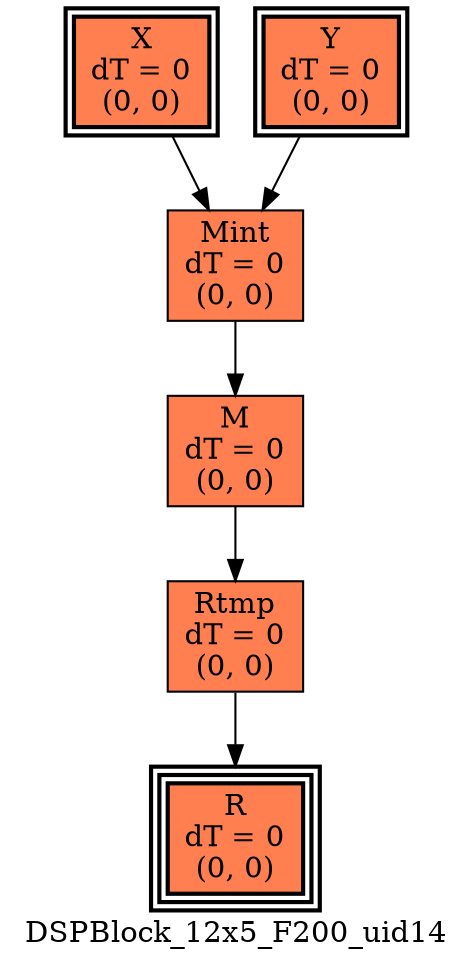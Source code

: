 digraph DSPBlock_12x5_F200_uid14
{
	//graph drawing options
	label=DSPBlock_12x5_F200_uid14;
	labelloc=bottom;
	labeljust=right;
	ratio=auto;
	nodesep=0.25;
	ranksep=0.5;

	//input/output signals of operator DSPBlock_12x5_F200_uid14
	X__DSPBlock_12x5_F200_uid14 [ label="X\ndT = 0\n(0, 0)", shape=box, color=black, style="bold, filled", fillcolor=coral, peripheries=2 ];
	Y__DSPBlock_12x5_F200_uid14 [ label="Y\ndT = 0\n(0, 0)", shape=box, color=black, style="bold, filled", fillcolor=coral, peripheries=2 ];
	R__DSPBlock_12x5_F200_uid14 [ label="R\ndT = 0\n(0, 0)", shape=box, color=black, style="bold, filled", fillcolor=coral, peripheries=3 ];
	{rank=same X__DSPBlock_12x5_F200_uid14, Y__DSPBlock_12x5_F200_uid14};
	{rank=same R__DSPBlock_12x5_F200_uid14};
	//internal signals of operator DSPBlock_12x5_F200_uid14
	Mint__DSPBlock_12x5_F200_uid14 [ label="Mint\ndT = 0\n(0, 0)", shape=box, color=black, style=filled, fillcolor=coral, peripheries=1 ];
	M__DSPBlock_12x5_F200_uid14 [ label="M\ndT = 0\n(0, 0)", shape=box, color=black, style=filled, fillcolor=coral, peripheries=1 ];
	Rtmp__DSPBlock_12x5_F200_uid14 [ label="Rtmp\ndT = 0\n(0, 0)", shape=box, color=black, style=filled, fillcolor=coral, peripheries=1 ];

	//subcomponents of operator DSPBlock_12x5_F200_uid14

	//input and internal signal connections of operator DSPBlock_12x5_F200_uid14
	X__DSPBlock_12x5_F200_uid14 -> Mint__DSPBlock_12x5_F200_uid14 [ arrowhead=normal, arrowsize=1.0, arrowtail=normal, color=black, dir=forward  ];
	Y__DSPBlock_12x5_F200_uid14 -> Mint__DSPBlock_12x5_F200_uid14 [ arrowhead=normal, arrowsize=1.0, arrowtail=normal, color=black, dir=forward  ];
	Mint__DSPBlock_12x5_F200_uid14 -> M__DSPBlock_12x5_F200_uid14 [ arrowhead=normal, arrowsize=1.0, arrowtail=normal, color=black, dir=forward  ];
	M__DSPBlock_12x5_F200_uid14 -> Rtmp__DSPBlock_12x5_F200_uid14 [ arrowhead=normal, arrowsize=1.0, arrowtail=normal, color=black, dir=forward  ];
	Rtmp__DSPBlock_12x5_F200_uid14 -> R__DSPBlock_12x5_F200_uid14 [ arrowhead=normal, arrowsize=1.0, arrowtail=normal, color=black, dir=forward  ];
}

